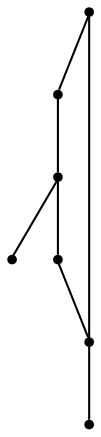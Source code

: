 graph {
  node [shape=point,comment="{\"directed\":false,\"doi\":\"10.1007/978-3-319-03841-4_10\",\"figure\":\"1 (1)\"}"]

  v0 [pos="1749.7563284026867,667.5172533873283"]
  v1 [pos="1702.474194908265,608.4532774813955"]
  v2 [pos="1667.0153067671567,702.9562493823402"]
  v3 [pos="1631.5564186260485,702.9562493823402"]
  v4 [pos="1596.0975304849403,702.9562493823402"]
  v5 [pos="1513.358735694918,667.5172533873283"]
  v6 [pos="1560.638642343832,608.4532774813955"]

  v0 -- v2 [id="-11",pos="1749.7563284026867,667.5172533873283 1680.3156505581378,667.5172533873283 1680.3156505581378,667.5172533873283 1680.3156505581378,667.5172533873283 1667.0153067671567,702.9562493823402 1667.0153067671567,702.9562493823402 1667.0153067671567,702.9562493823402"]
  v5 -- v0 [id="-17",pos="1513.358735694918,667.5172533873283 1749.7563284026867,667.5172533873283 1749.7563284026867,667.5172533873283 1749.7563284026867,667.5172533873283"]
  v5 -- v4 [id="-34",pos="1513.358735694918,667.5172533873283 1582.8036127338542,667.5172533873283 1582.8036127338542,667.5172533873283 1582.8036127338542,667.5172533873283 1596.0975304849403,702.9562493823402 1596.0975304849403,702.9562493823402 1596.0975304849403,702.9562493823402"]
  v2 -- v3 [id="-43",pos="1667.0153067671567,702.9562493823402 1631.5564186260485,702.9562493823402 1631.5564186260485,702.9562493823402 1631.5564186260485,702.9562493823402"]
  v3 -- v4 [id="-44",pos="1631.5564186260485,702.9562493823402 1596.0975304849403,702.9562493823402 1596.0975304849403,702.9562493823402 1596.0975304849403,702.9562493823402"]
  v4 -- v6 [id="-35",pos="1596.0975304849403,702.9562493823402 1592.8858784567785,694.3881181294138 1592.8858784567785,694.3881181294138 1592.8858784567785,694.3881181294138 1560.638642343832,608.4532774813955 1560.638642343832,608.4532774813955 1560.638642343832,608.4532774813955"]
  v2 -- v1 [id="-42",pos="1667.0153067671567,702.9562493823402 1671.292472558913,691.566815001015 1671.292472558913,691.566815001015 1671.292472558913,691.566815001015 1702.474194908265,608.4532774813955 1702.474194908265,608.4532774813955 1702.474194908265,608.4532774813955"]
}